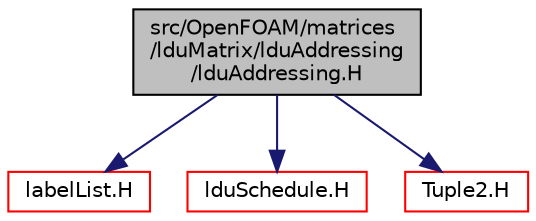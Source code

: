 digraph "src/OpenFOAM/matrices/lduMatrix/lduAddressing/lduAddressing.H"
{
  bgcolor="transparent";
  edge [fontname="Helvetica",fontsize="10",labelfontname="Helvetica",labelfontsize="10"];
  node [fontname="Helvetica",fontsize="10",shape=record];
  Node1 [label="src/OpenFOAM/matrices\l/lduMatrix/lduAddressing\l/lduAddressing.H",height=0.2,width=0.4,color="black", fillcolor="grey75", style="filled", fontcolor="black"];
  Node1 -> Node2 [color="midnightblue",fontsize="10",style="solid",fontname="Helvetica"];
  Node2 [label="labelList.H",height=0.2,width=0.4,color="red",URL="$a09079.html"];
  Node1 -> Node3 [color="midnightblue",fontsize="10",style="solid",fontname="Helvetica"];
  Node3 [label="lduSchedule.H",height=0.2,width=0.4,color="red",URL="$a08460.html"];
  Node1 -> Node4 [color="midnightblue",fontsize="10",style="solid",fontname="Helvetica"];
  Node4 [label="Tuple2.H",height=0.2,width=0.4,color="red",URL="$a09245.html"];
}
